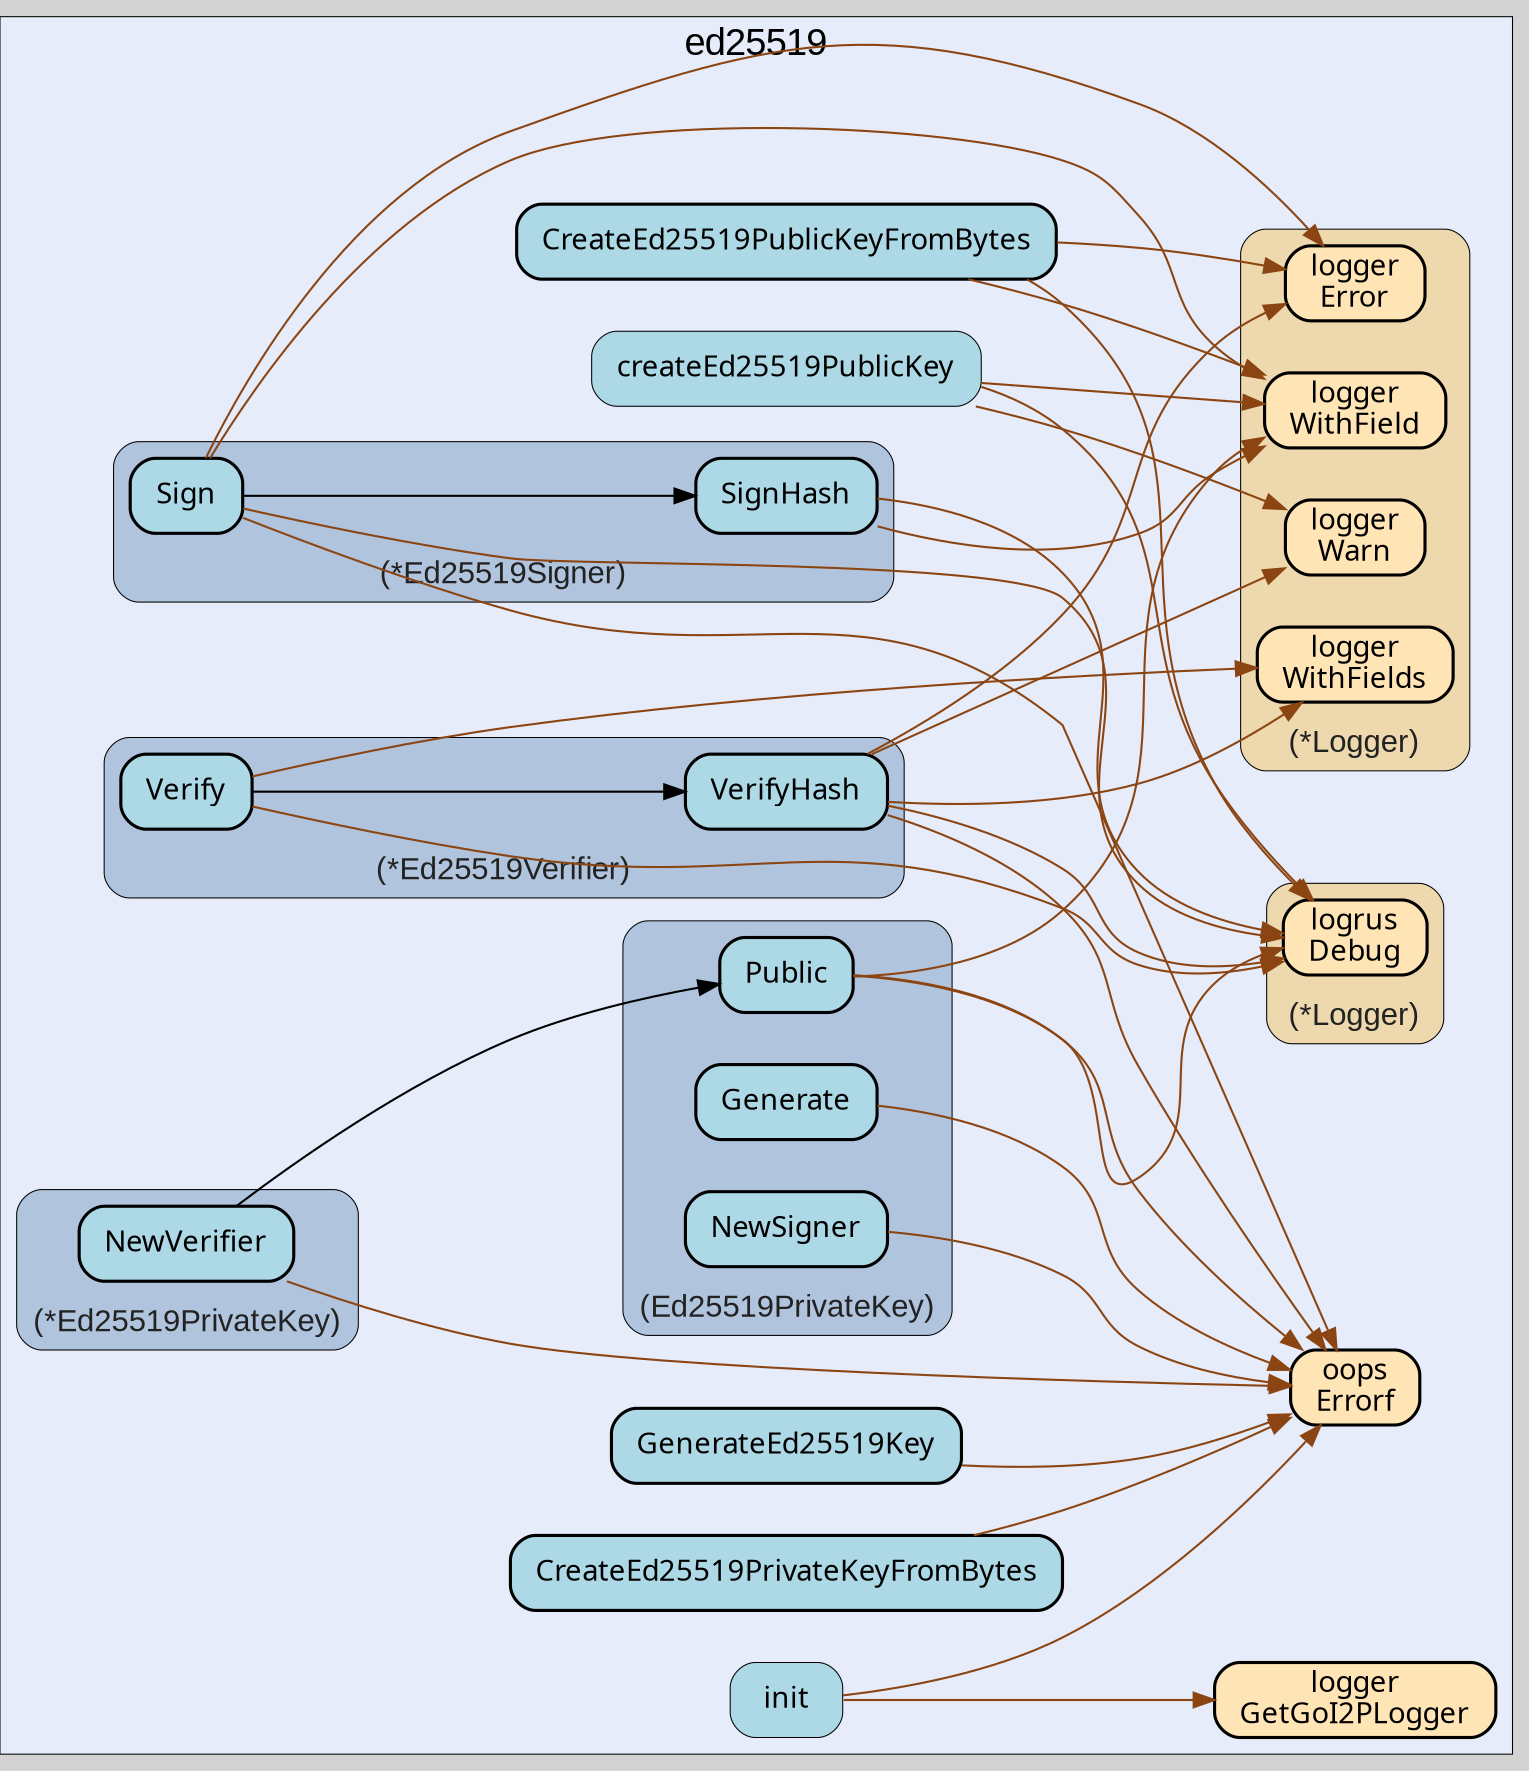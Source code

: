 digraph gocallvis {
    label="";
    labeljust="l";
    fontname="Arial";
    fontsize="14";
    rankdir="LR";
    bgcolor="lightgray";
    style="solid";
    penwidth="0.5";
    pad="0.0";
    nodesep="0.35";

    node [shape="box" style="filled,rounded" fillcolor="honeydew" fontname="Verdana" penwidth="1.0" margin="0.16,0.0"];
    edge [minlen="2"]

    subgraph "cluster_focus" {
        labeljust="c";
fontsize="18";
bgcolor="#e6ecfa";
label="ed25519";
labelloc="t";
        
        "github.com/go-i2p/crypto/ed25519.CreateEd25519PublicKeyFromBytes" [ fillcolor="lightblue" label="CreateEd25519PublicKeyFromBytes" penwidth="1.5" tooltip="github.com/go-i2p/crypto/ed25519.CreateEd25519PublicKeyFromBytes | defined in ed25519_public_key.go:66\nat ed25519_public_key.go:71: calling [(*github.com/go-i2p/logger.Logger).Error]\nat ed25519_public_key.go:67: calling [(*github.com/sirupsen/logrus.Logger).Debug]\nat ed25519_public_key.go:77: calling [(*github.com/sirupsen/logrus.Logger).Debug]\nat ed25519_public_key.go:67: calling [(*github.com/go-i2p/logger.Logger).WithField]\nat ed25519_public_key.go:71: calling [(*github.com/go-i2p/logger.Logger).WithField]" ]
        "github.com/samber/oops.Errorf" [ fillcolor="moccasin" label="oops\nErrorf" penwidth="1.5" tooltip="github.com/samber/oops.Errorf | defined in oops.go:34" ]
        "github.com/go-i2p/crypto/ed25519.init" [ fillcolor="lightblue" label="init" penwidth="0.5" tooltip="github.com/go-i2p/crypto/ed25519.init | defined in .:0\nat constants.go:11: calling [github.com/go-i2p/logger.GetGoI2PLogger]\nat constants.go:17: calling [github.com/samber/oops.Errorf]" ]
        "github.com/go-i2p/logger.GetGoI2PLogger" [ tooltip="github.com/go-i2p/logger.GetGoI2PLogger | defined in log.go:120" fillcolor="moccasin" label="logger\nGetGoI2PLogger" penwidth="1.5" ]
        "github.com/go-i2p/crypto/ed25519.createEd25519PublicKey" [ fillcolor="lightblue" label="createEd25519PublicKey" penwidth="0.5" tooltip="github.com/go-i2p/crypto/ed25519.createEd25519PublicKey | defined in ed25519_public_key.go:49\nat ed25519_public_key.go:50: calling [(*github.com/sirupsen/logrus.Logger).Debug]\nat ed25519_public_key.go:56: calling [(*github.com/sirupsen/logrus.Logger).Debug]\nat ed25519_public_key.go:50: calling [(*github.com/go-i2p/logger.Logger).WithField]\nat ed25519_public_key.go:58: calling [(*github.com/go-i2p/logger.Logger).Warn]" ]
        "github.com/go-i2p/crypto/ed25519.CreateEd25519PrivateKeyFromBytes" [ tooltip="github.com/go-i2p/crypto/ed25519.CreateEd25519PrivateKeyFromBytes | defined in ed25519_private_key.go:106\nat ed25519_private_key.go:109: calling [github.com/samber/oops.Errorf]" fillcolor="lightblue" label="CreateEd25519PrivateKeyFromBytes" penwidth="1.5" ]
        "github.com/go-i2p/crypto/ed25519.GenerateEd25519Key" [ tooltip="github.com/go-i2p/crypto/ed25519.GenerateEd25519Key | defined in utils.go:18\nat utils.go:22: calling [github.com/samber/oops.Errorf]" fillcolor="lightblue" label="GenerateEd25519Key" penwidth="1.5" ]
        
        subgraph "cluster_*github.com/go-i2p/crypto/ed25519.Ed25519PrivateKey" {
        fillcolor="lightsteelblue";
label="(*Ed25519PrivateKey)";
penwidth="0.5";
fontsize="15";
fontcolor="#222222";
labelloc="b";
style="rounded,filled";
tooltip="type: *github.com/go-i2p/crypto/ed25519.Ed25519PrivateKey";
        
        "(*github.com/go-i2p/crypto/ed25519.Ed25519PrivateKey).NewVerifier" [ fillcolor="lightblue" label="NewVerifier" penwidth="1.5" tooltip="(*github.com/go-i2p/crypto/ed25519.Ed25519PrivateKey).NewVerifier | defined in ed25519_private_key.go:20\nat ed25519_private_key.go:25: calling [(github.com/go-i2p/crypto/ed25519.Ed25519PrivateKey).Public]\nat ed25519_private_key.go:23: calling [github.com/samber/oops.Errorf]\nat ed25519_private_key.go:27: calling [github.com/samber/oops.Errorf]" ]
        
    }

        subgraph "cluster_*github.com/go-i2p/crypto/ed25519.Ed25519Signer" {
        fontcolor="#222222";
labelloc="b";
tooltip="type: *github.com/go-i2p/crypto/ed25519.Ed25519Signer";
penwidth="0.5";
fontsize="15";
style="rounded,filled";
fillcolor="lightsteelblue";
label="(*Ed25519Signer)";
        
        "(*github.com/go-i2p/crypto/ed25519.Ed25519Signer).SignHash" [ fillcolor="lightblue" label="SignHash" penwidth="1.5" tooltip="(*github.com/go-i2p/crypto/ed25519.Ed25519Signer).SignHash | defined in ed25519_signer.go:38\nat ed25519_signer.go:39: calling [(*github.com/go-i2p/logger.Logger).WithField]\nat ed25519_signer.go:42: calling [(*github.com/go-i2p/logger.Logger).WithField]\nat ed25519_signer.go:39: calling [(*github.com/sirupsen/logrus.Logger).Debug]\nat ed25519_signer.go:42: calling [(*github.com/sirupsen/logrus.Logger).Debug]" ]
        "(*github.com/go-i2p/crypto/ed25519.Ed25519Signer).Sign" [ penwidth="1.5" tooltip="(*github.com/go-i2p/crypto/ed25519.Ed25519Signer).Sign | defined in ed25519_signer.go:20\nat ed25519_signer.go:25: calling [(*github.com/go-i2p/logger.Logger).Error]\nat ed25519_signer.go:26: calling [github.com/samber/oops.Errorf]\nat ed25519_signer.go:31: calling [(*github.com/go-i2p/crypto/ed25519.Ed25519Signer).SignHash]\nat ed25519_signer.go:21: calling [(*github.com/go-i2p/logger.Logger).WithField]\nat ed25519_signer.go:21: calling [(*github.com/sirupsen/logrus.Logger).Debug]" fillcolor="lightblue" label="Sign" ]
        
    }

        subgraph "cluster_*github.com/go-i2p/crypto/ed25519.Ed25519Verifier" {
        labelloc="b";
fillcolor="lightsteelblue";
tooltip="type: *github.com/go-i2p/crypto/ed25519.Ed25519Verifier";
penwidth="0.5";
fontsize="15";
style="rounded,filled";
label="(*Ed25519Verifier)";
fontcolor="#222222";
        
        "(*github.com/go-i2p/crypto/ed25519.Ed25519Verifier).VerifyHash" [ fillcolor="lightblue" label="VerifyHash" penwidth="1.5" tooltip="(*github.com/go-i2p/crypto/ed25519.Ed25519Verifier).VerifyHash | defined in ed25519_verifier.go:22\nat ed25519_verifier.go:30: calling [(*github.com/go-i2p/logger.Logger).Error]\nat ed25519_verifier.go:36: calling [(*github.com/go-i2p/logger.Logger).Error]\nat ed25519_verifier.go:23: calling [(*github.com/go-i2p/logger.Logger).WithFields]\nat ed25519_verifier.go:44: calling [(*github.com/go-i2p/logger.Logger).Warn]\nat ed25519_verifier.go:26: calling [(*github.com/sirupsen/logrus.Logger).Debug]\nat ed25519_verifier.go:47: calling [(*github.com/sirupsen/logrus.Logger).Debug]\nat ed25519_verifier.go:37: calling [github.com/samber/oops.Errorf]\nat ed25519_verifier.go:45: calling [github.com/samber/oops.Errorf]" ]
        "(*github.com/go-i2p/crypto/ed25519.Ed25519Verifier).Verify" [ fillcolor="lightblue" label="Verify" penwidth="1.5" tooltip="(*github.com/go-i2p/crypto/ed25519.Ed25519Verifier).Verify | defined in ed25519_verifier.go:55\nat ed25519_verifier.go:63: calling [(*github.com/go-i2p/crypto/ed25519.Ed25519Verifier).VerifyHash]\nat ed25519_verifier.go:59: calling [(*github.com/sirupsen/logrus.Logger).Debug]\nat ed25519_verifier.go:56: calling [(*github.com/go-i2p/logger.Logger).WithFields]" ]
        
    }

        subgraph "cluster_*github.com/go-i2p/logger.Logger" {
        style="rounded,filled";
fillcolor="wheat2";
label="(*Logger)";
tooltip="type: *github.com/go-i2p/logger.Logger";
penwidth="0.5";
fontsize="15";
fontcolor="#222222";
labelloc="b";
        
        "(*github.com/go-i2p/logger.Logger).WithField" [ fillcolor="moccasin" label="logger\nWithField" penwidth="1.5" tooltip="(*github.com/go-i2p/logger.Logger).WithField | defined in log.go:54" ]
        "(*github.com/go-i2p/logger.Logger).Error" [ fillcolor="moccasin" label="logger\nError" penwidth="1.5" tooltip="(*github.com/go-i2p/logger.Logger).Error | defined in log.go:42" ]
        "(*github.com/go-i2p/logger.Logger).Warn" [ label="logger\nWarn" penwidth="1.5" tooltip="(*github.com/go-i2p/logger.Logger).Warn | defined in log.go:30" fillcolor="moccasin" ]
        "(*github.com/go-i2p/logger.Logger).WithFields" [ fillcolor="moccasin" label="logger\nWithFields" penwidth="1.5" tooltip="(*github.com/go-i2p/logger.Logger).WithFields | defined in log.go:60" ]
        
    }

        subgraph "cluster_*github.com/sirupsen/logrus.Logger" {
        fontcolor="#222222";
labelloc="b";
style="rounded,filled";
fillcolor="wheat2";
label="(*Logger)";
tooltip="type: *github.com/sirupsen/logrus.Logger";
penwidth="0.5";
fontsize="15";
        
        "(*github.com/sirupsen/logrus.Logger).Debug" [ fillcolor="moccasin" label="logrus\nDebug" penwidth="1.5" tooltip="(*github.com/sirupsen/logrus.Logger).Debug | defined in logger.go:221" ]
        
    }

        subgraph "cluster_github.com/go-i2p/crypto/ed25519.Ed25519PrivateKey" {
        labelloc="b";
fillcolor="lightsteelblue";
label="(Ed25519PrivateKey)";
tooltip="type: github.com/go-i2p/crypto/ed25519.Ed25519PrivateKey";
fontsize="15";
fontcolor="#222222";
style="rounded,filled";
penwidth="0.5";
        
        "(github.com/go-i2p/crypto/ed25519.Ed25519PrivateKey).Generate" [ fillcolor="lightblue" label="Generate" penwidth="1.5" tooltip="(github.com/go-i2p/crypto/ed25519.Ed25519PrivateKey).Generate | defined in ed25519_private_key.go:74\nat ed25519_private_key.go:77: calling [github.com/samber/oops.Errorf]" ]
        "(github.com/go-i2p/crypto/ed25519.Ed25519PrivateKey).Public" [ fillcolor="lightblue" label="Public" penwidth="1.5" tooltip="(github.com/go-i2p/crypto/ed25519.Ed25519PrivateKey).Public | defined in ed25519_private_key.go:89\nat ed25519_private_key.go:93: calling [github.com/samber/oops.Errorf]\nat ed25519_private_key.go:90: calling [(*github.com/go-i2p/logger.Logger).WithField]\nat ed25519_private_key.go:99: calling [(*github.com/go-i2p/logger.Logger).WithField]\nat ed25519_private_key.go:90: calling [(*github.com/sirupsen/logrus.Logger).Debug]\nat ed25519_private_key.go:99: calling [(*github.com/sirupsen/logrus.Logger).Debug]" ]
        "(github.com/go-i2p/crypto/ed25519.Ed25519PrivateKey).NewSigner" [ penwidth="1.5" tooltip="(github.com/go-i2p/crypto/ed25519.Ed25519PrivateKey).NewSigner | defined in ed25519_private_key.go:56\nat ed25519_private_key.go:59: calling [github.com/samber/oops.Errorf]" fillcolor="lightblue" label="NewSigner" ]
        
    }

    }

    "(github.com/go-i2p/crypto/ed25519.Ed25519PrivateKey).Generate" -> "github.com/samber/oops.Errorf" [ color="saddlebrown" tooltip="at ed25519_private_key.go:77: calling [github.com/samber/oops.Errorf]" ]
    "github.com/go-i2p/crypto/ed25519.init" -> "github.com/go-i2p/logger.GetGoI2PLogger" [ color="saddlebrown" tooltip="at constants.go:11: calling [github.com/go-i2p/logger.GetGoI2PLogger]" ]
    "(*github.com/go-i2p/crypto/ed25519.Ed25519Verifier).VerifyHash" -> "(*github.com/go-i2p/logger.Logger).Error" [ color="saddlebrown" tooltip="at ed25519_verifier.go:30: calling [(*github.com/go-i2p/logger.Logger).Error]\nat ed25519_verifier.go:36: calling [(*github.com/go-i2p/logger.Logger).Error]" ]
    "(github.com/go-i2p/crypto/ed25519.Ed25519PrivateKey).Public" -> "github.com/samber/oops.Errorf" [ color="saddlebrown" tooltip="at ed25519_private_key.go:93: calling [github.com/samber/oops.Errorf]" ]
    "(*github.com/go-i2p/crypto/ed25519.Ed25519PrivateKey).NewVerifier" -> "(github.com/go-i2p/crypto/ed25519.Ed25519PrivateKey).Public" [ tooltip="at ed25519_private_key.go:25: calling [(github.com/go-i2p/crypto/ed25519.Ed25519PrivateKey).Public]" ]
    "(*github.com/go-i2p/crypto/ed25519.Ed25519Signer).SignHash" -> "(*github.com/go-i2p/logger.Logger).WithField" [ color="saddlebrown" tooltip="at ed25519_signer.go:39: calling [(*github.com/go-i2p/logger.Logger).WithField]\nat ed25519_signer.go:42: calling [(*github.com/go-i2p/logger.Logger).WithField]" ]
    "github.com/go-i2p/crypto/ed25519.CreateEd25519PublicKeyFromBytes" -> "(*github.com/go-i2p/logger.Logger).Error" [ color="saddlebrown" tooltip="at ed25519_public_key.go:71: calling [(*github.com/go-i2p/logger.Logger).Error]" ]
    "(github.com/go-i2p/crypto/ed25519.Ed25519PrivateKey).NewSigner" -> "github.com/samber/oops.Errorf" [ color="saddlebrown" tooltip="at ed25519_private_key.go:59: calling [github.com/samber/oops.Errorf]" ]
    "(*github.com/go-i2p/crypto/ed25519.Ed25519Signer).Sign" -> "(*github.com/go-i2p/logger.Logger).Error" [ color="saddlebrown" tooltip="at ed25519_signer.go:25: calling [(*github.com/go-i2p/logger.Logger).Error]" ]
    "(*github.com/go-i2p/crypto/ed25519.Ed25519Verifier).VerifyHash" -> "(*github.com/go-i2p/logger.Logger).WithFields" [ color="saddlebrown" tooltip="at ed25519_verifier.go:23: calling [(*github.com/go-i2p/logger.Logger).WithFields]" ]
    "(*github.com/go-i2p/crypto/ed25519.Ed25519Verifier).VerifyHash" -> "(*github.com/go-i2p/logger.Logger).Warn" [ tooltip="at ed25519_verifier.go:44: calling [(*github.com/go-i2p/logger.Logger).Warn]" color="saddlebrown" ]
    "(github.com/go-i2p/crypto/ed25519.Ed25519PrivateKey).Public" -> "(*github.com/go-i2p/logger.Logger).WithField" [ color="saddlebrown" tooltip="at ed25519_private_key.go:90: calling [(*github.com/go-i2p/logger.Logger).WithField]\nat ed25519_private_key.go:99: calling [(*github.com/go-i2p/logger.Logger).WithField]" ]
    "(*github.com/go-i2p/crypto/ed25519.Ed25519Verifier).Verify" -> "(*github.com/go-i2p/crypto/ed25519.Ed25519Verifier).VerifyHash" [ tooltip="at ed25519_verifier.go:63: calling [(*github.com/go-i2p/crypto/ed25519.Ed25519Verifier).VerifyHash]" ]
    "(*github.com/go-i2p/crypto/ed25519.Ed25519Signer).Sign" -> "github.com/samber/oops.Errorf" [ tooltip="at ed25519_signer.go:26: calling [github.com/samber/oops.Errorf]" color="saddlebrown" ]
    "github.com/go-i2p/crypto/ed25519.init" -> "github.com/samber/oops.Errorf" [ color="saddlebrown" tooltip="at constants.go:17: calling [github.com/samber/oops.Errorf]" ]
    "(*github.com/go-i2p/crypto/ed25519.Ed25519Verifier).VerifyHash" -> "(*github.com/sirupsen/logrus.Logger).Debug" [ color="saddlebrown" tooltip="at ed25519_verifier.go:26: calling [(*github.com/sirupsen/logrus.Logger).Debug]\nat ed25519_verifier.go:47: calling [(*github.com/sirupsen/logrus.Logger).Debug]" ]
    "(*github.com/go-i2p/crypto/ed25519.Ed25519Verifier).VerifyHash" -> "github.com/samber/oops.Errorf" [ color="saddlebrown" tooltip="at ed25519_verifier.go:37: calling [github.com/samber/oops.Errorf]\nat ed25519_verifier.go:45: calling [github.com/samber/oops.Errorf]" ]
    "github.com/go-i2p/crypto/ed25519.CreateEd25519PrivateKeyFromBytes" -> "github.com/samber/oops.Errorf" [ color="saddlebrown" tooltip="at ed25519_private_key.go:109: calling [github.com/samber/oops.Errorf]" ]
    "(*github.com/go-i2p/crypto/ed25519.Ed25519Signer).SignHash" -> "(*github.com/sirupsen/logrus.Logger).Debug" [ color="saddlebrown" tooltip="at ed25519_signer.go:39: calling [(*github.com/sirupsen/logrus.Logger).Debug]\nat ed25519_signer.go:42: calling [(*github.com/sirupsen/logrus.Logger).Debug]" ]
    "(*github.com/go-i2p/crypto/ed25519.Ed25519Signer).Sign" -> "(*github.com/go-i2p/crypto/ed25519.Ed25519Signer).SignHash" [ tooltip="at ed25519_signer.go:31: calling [(*github.com/go-i2p/crypto/ed25519.Ed25519Signer).SignHash]" ]
    "github.com/go-i2p/crypto/ed25519.createEd25519PublicKey" -> "(*github.com/sirupsen/logrus.Logger).Debug" [ color="saddlebrown" tooltip="at ed25519_public_key.go:50: calling [(*github.com/sirupsen/logrus.Logger).Debug]\nat ed25519_public_key.go:56: calling [(*github.com/sirupsen/logrus.Logger).Debug]" ]
    "github.com/go-i2p/crypto/ed25519.GenerateEd25519Key" -> "github.com/samber/oops.Errorf" [ color="saddlebrown" tooltip="at utils.go:22: calling [github.com/samber/oops.Errorf]" ]
    "(*github.com/go-i2p/crypto/ed25519.Ed25519Verifier).Verify" -> "(*github.com/sirupsen/logrus.Logger).Debug" [ color="saddlebrown" tooltip="at ed25519_verifier.go:59: calling [(*github.com/sirupsen/logrus.Logger).Debug]" ]
    "github.com/go-i2p/crypto/ed25519.CreateEd25519PublicKeyFromBytes" -> "(*github.com/sirupsen/logrus.Logger).Debug" [ color="saddlebrown" tooltip="at ed25519_public_key.go:67: calling [(*github.com/sirupsen/logrus.Logger).Debug]\nat ed25519_public_key.go:77: calling [(*github.com/sirupsen/logrus.Logger).Debug]" ]
    "(*github.com/go-i2p/crypto/ed25519.Ed25519Signer).Sign" -> "(*github.com/go-i2p/logger.Logger).WithField" [ color="saddlebrown" tooltip="at ed25519_signer.go:21: calling [(*github.com/go-i2p/logger.Logger).WithField]" ]
    "(github.com/go-i2p/crypto/ed25519.Ed25519PrivateKey).Public" -> "(*github.com/sirupsen/logrus.Logger).Debug" [ color="saddlebrown" tooltip="at ed25519_private_key.go:90: calling [(*github.com/sirupsen/logrus.Logger).Debug]\nat ed25519_private_key.go:99: calling [(*github.com/sirupsen/logrus.Logger).Debug]" ]
    "github.com/go-i2p/crypto/ed25519.CreateEd25519PublicKeyFromBytes" -> "(*github.com/go-i2p/logger.Logger).WithField" [ color="saddlebrown" tooltip="at ed25519_public_key.go:67: calling [(*github.com/go-i2p/logger.Logger).WithField]\nat ed25519_public_key.go:71: calling [(*github.com/go-i2p/logger.Logger).WithField]" ]
    "(*github.com/go-i2p/crypto/ed25519.Ed25519PrivateKey).NewVerifier" -> "github.com/samber/oops.Errorf" [ color="saddlebrown" tooltip="at ed25519_private_key.go:23: calling [github.com/samber/oops.Errorf]\nat ed25519_private_key.go:27: calling [github.com/samber/oops.Errorf]" ]
    "(*github.com/go-i2p/crypto/ed25519.Ed25519Signer).Sign" -> "(*github.com/sirupsen/logrus.Logger).Debug" [ color="saddlebrown" tooltip="at ed25519_signer.go:21: calling [(*github.com/sirupsen/logrus.Logger).Debug]" ]
    "github.com/go-i2p/crypto/ed25519.createEd25519PublicKey" -> "(*github.com/go-i2p/logger.Logger).WithField" [ color="saddlebrown" tooltip="at ed25519_public_key.go:50: calling [(*github.com/go-i2p/logger.Logger).WithField]" ]
    "github.com/go-i2p/crypto/ed25519.createEd25519PublicKey" -> "(*github.com/go-i2p/logger.Logger).Warn" [ color="saddlebrown" tooltip="at ed25519_public_key.go:58: calling [(*github.com/go-i2p/logger.Logger).Warn]" ]
    "(*github.com/go-i2p/crypto/ed25519.Ed25519Verifier).Verify" -> "(*github.com/go-i2p/logger.Logger).WithFields" [ color="saddlebrown" tooltip="at ed25519_verifier.go:56: calling [(*github.com/go-i2p/logger.Logger).WithFields]" ]
}
